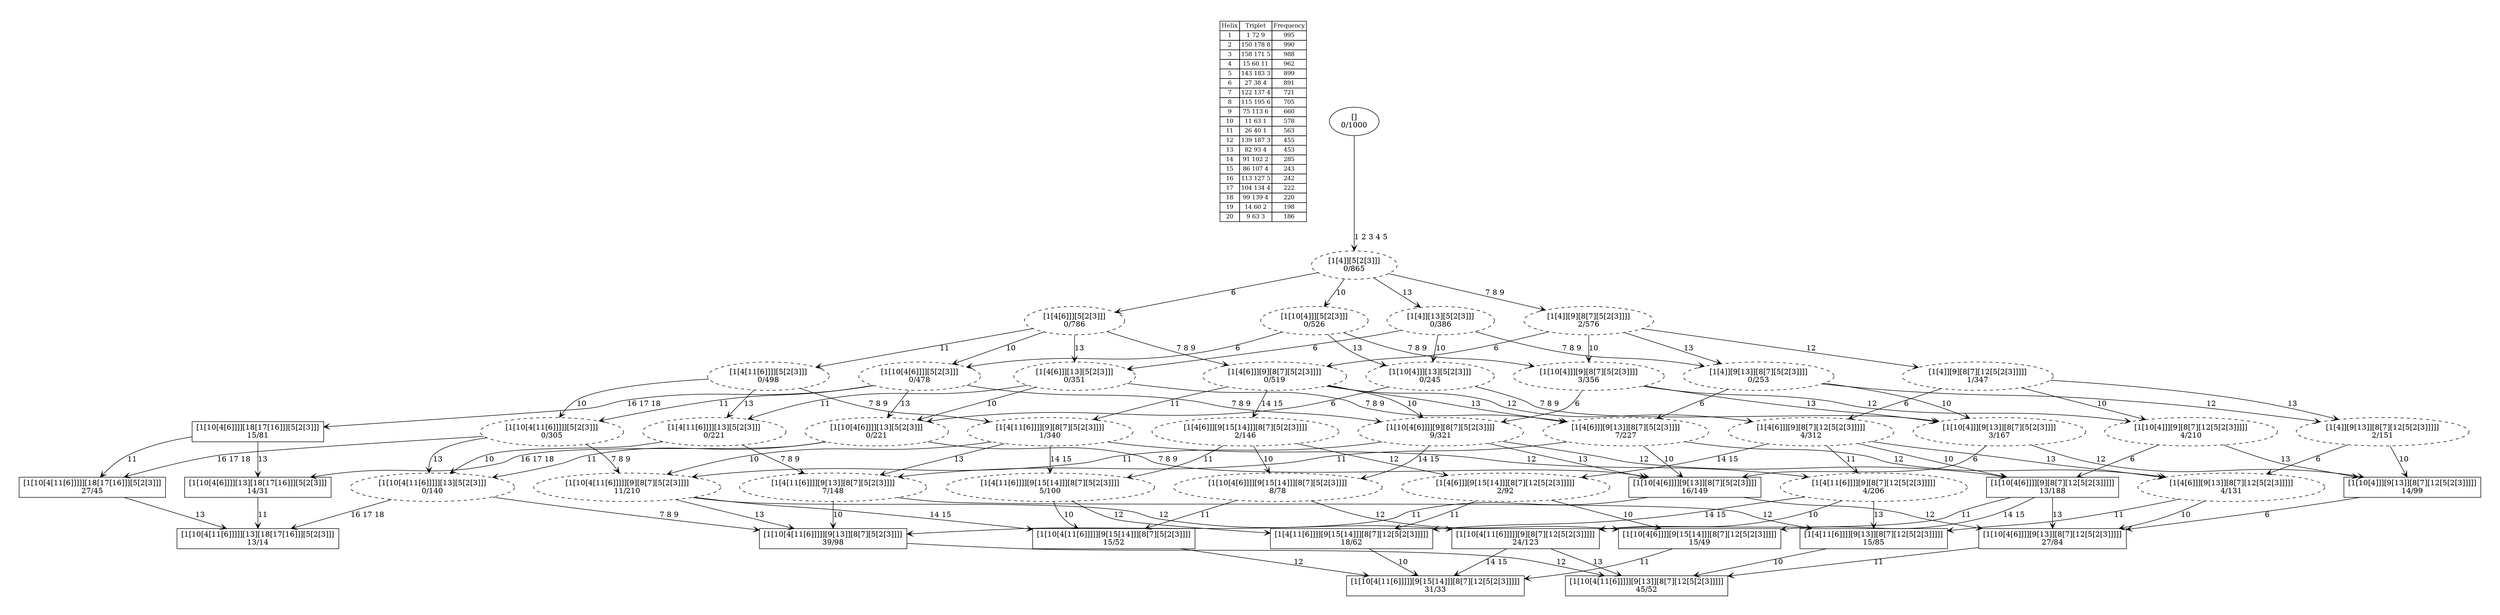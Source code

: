 digraph G {
	pad = 0.5;
	nodesep = 0.5;
"legend" [label = < <table border="0" cellborder="1" cellspacing="0"><tr><td>Helix</td><td>Triplet</td><td>Frequency</td></tr>
<tr><td>1</td><td>1 72 9</td><td>995</td></tr>
<tr><td>2</td><td>150 178 8</td><td>990</td></tr>
<tr><td>3</td><td>158 171 5</td><td>988</td></tr>
<tr><td>4</td><td>15 60 11</td><td>962</td></tr>
<tr><td>5</td><td>143 183 3</td><td>899</td></tr>
<tr><td>6</td><td>27 38 4</td><td>891</td></tr>
<tr><td>7</td><td>122 137 4</td><td>721</td></tr>
<tr><td>8</td><td>115 195 6</td><td>705</td></tr>
<tr><td>9</td><td>75 113 6</td><td>660</td></tr>
<tr><td>10</td><td>11 63 1</td><td>578</td></tr>
<tr><td>11</td><td>26 40 1</td><td>563</td></tr>
<tr><td>12</td><td>139 187 3</td><td>455</td></tr>
<tr><td>13</td><td>82 93 4</td><td>453</td></tr>
<tr><td>14</td><td>91 102 2</td><td>285</td></tr>
<tr><td>15</td><td>86 107 4</td><td>243</td></tr>
<tr><td>16</td><td>113 127 5</td><td>242</td></tr>
<tr><td>17</td><td>104 134 4</td><td>222</td></tr>
<tr><td>18</td><td>99 139 4</td><td>220</td></tr>
<tr><td>19</td><td>14 60 2</td><td>198</td></tr>
<tr><td>20</td><td>9 63 3</td><td>186</td></tr>
</table>>, shape = plaintext, fontsize=11];
"1 2 3 4 5 6 7 8 9 10 11 12 13 " [shape = box];
"1 2 3 4 5 6 7 8 9 10 11 13 " [shape = box];
"1 2 3 4 5 6 7 8 9 10 11 12 14 15 " [shape = box];
"1 2 3 4 5 6 7 8 9 10 12 13 " [shape = box];
"1 2 3 4 5 6 10 11 16 17 18 " [shape = box];
"1 2 3 4 5 6 7 8 9 10 11 12 " [shape = box];
"1 2 3 4 5 6 7 8 9 11 12 14 15 " [shape = box];
"1 2 3 4 5 6 7 8 9 10 13 " [shape = box];
"1 2 3 4 5 6 10 16 17 18 " [shape = box];
"1 2 3 4 5 6 7 8 9 11 12 13 " [shape = box];
"1 2 3 4 5 6 7 8 9 10 11 14 15 " [shape = box];
"1 2 3 4 5 6 7 8 9 10 12 14 15 " [shape = box];
"1 2 3 4 5 6 10 13 16 17 18 " [shape = box];
"1 2 3 4 5 7 8 9 10 12 13 " [shape = box];
"1 2 3 4 5 6 10 11 13 16 17 18 " [shape = box];
"1 2 3 4 5 6 7 8 9 10 12 " [shape = box];
"1 2 3 4 5 6 10 11 " [style = dashed];
"1 2 3 4 5 6 7 8 9 11 12 " [style = dashed];
"1 2 3 4 5 6 10 " [style = dashed];
"1 2 3 4 5 6 7 8 9 10 11 " [style = dashed];
"1 2 3 4 5 6 10 13 " [style = dashed];
"1 2 3 4 5 6 10 11 13 " [style = dashed];
"1 2 3 4 5 6 7 8 9 11 " [style = dashed];
"1 2 3 4 5 6 7 8 9 11 13 " [style = dashed];
"1 2 3 4 5 6 7 8 9 10 " [style = dashed];
"1 2 3 4 5 7 8 9 10 13 " [style = dashed];
"1 2 3 4 5 7 8 9 10 12 " [style = dashed];
"1 2 3 4 5 6 7 8 9 12 " [style = dashed];
"1 2 3 4 5 6 7 8 9 12 13 " [style = dashed];
"1 2 3 4 5 6 11 " [style = dashed];
"1 2 3 4 5 10 " [style = dashed];
"1 2 3 4 5 6 7 8 9 " [style = dashed];
"1 2 3 4 5 6 " [style = dashed];
"1 2 3 4 5 6 7 8 9 11 14 15 " [style = dashed];
"1 2 3 4 5 6 7 8 9 12 14 15 " [style = dashed];
"1 2 3 4 5 7 8 9 12 " [style = dashed];
"1 2 3 4 5 6 7 8 9 13 " [style = dashed];
"1 2 3 4 5 6 13 " [style = dashed];
"1 2 3 4 5 7 8 9 12 13 " [style = dashed];
"1 2 3 4 5 6 11 13 " [style = dashed];
"1 2 3 4 5 6 7 8 9 10 14 15 " [style = dashed];
"1 2 3 4 5 7 8 9 10 " [style = dashed];
"1 2 3 4 5 10 13 " [style = dashed];
"1 2 3 4 5 " [style = dashed];
"1 2 3 4 5 7 8 9 " [style = dashed];
"1 2 3 4 5 13 " [style = dashed];
"1 2 3 4 5 7 8 9 13 " [style = dashed];
"1 2 3 4 5 6 7 8 9 14 15 " [style = dashed];
"1 2 3 4 5 6 7 8 9 10 11 12 13 " [label = "[1[10[4[11[6]]]]][9[13]][8[7][12[5[2[3]]]]]\n45/52"];
"1 2 3 4 5 6 7 8 9 10 11 13 " [label = "[1[10[4[11[6]]]]][9[13]][8[7][5[2[3]]]]\n39/98"];
"1 2 3 4 5 6 7 8 9 10 11 12 14 15 " [label = "[1[10[4[11[6]]]]][9[15[14]]][8[7][12[5[2[3]]]]]\n31/33"];
"1 2 3 4 5 6 7 8 9 10 12 13 " [label = "[1[10[4[6]]]][9[13]][8[7][12[5[2[3]]]]]\n27/84"];
"1 2 3 4 5 6 10 11 16 17 18 " [label = "[1[10[4[11[6]]]]][18[17[16]]][5[2[3]]]\n27/45"];
"1 2 3 4 5 6 7 8 9 10 11 12 " [label = "[1[10[4[11[6]]]]][9][8[7][12[5[2[3]]]]]\n24/123"];
"1 2 3 4 5 6 7 8 9 11 12 14 15 " [label = "[1[4[11[6]]]][9[15[14]]][8[7][12[5[2[3]]]]]\n18/62"];
"1 2 3 4 5 6 7 8 9 10 13 " [label = "[1[10[4[6]]]][9[13]][8[7][5[2[3]]]]\n16/149"];
"1 2 3 4 5 6 10 16 17 18 " [label = "[1[10[4[6]]]][18[17[16]]][5[2[3]]]\n15/81"];
"1 2 3 4 5 6 7 8 9 11 12 13 " [label = "[1[4[11[6]]]][9[13]][8[7][12[5[2[3]]]]]\n15/85"];
"1 2 3 4 5 6 7 8 9 10 11 14 15 " [label = "[1[10[4[11[6]]]]][9[15[14]]][8[7][5[2[3]]]]\n15/52"];
"1 2 3 4 5 6 7 8 9 10 12 14 15 " [label = "[1[10[4[6]]]][9[15[14]]][8[7][12[5[2[3]]]]]\n15/49"];
"1 2 3 4 5 6 10 13 16 17 18 " [label = "[1[10[4[6]]]][13][18[17[16]]][5[2[3]]]\n14/31"];
"1 2 3 4 5 7 8 9 10 12 13 " [label = "[1[10[4]]][9[13]][8[7][12[5[2[3]]]]]\n14/99"];
"1 2 3 4 5 6 10 11 13 16 17 18 " [label = "[1[10[4[11[6]]]]][13][18[17[16]]][5[2[3]]]\n13/14"];
"1 2 3 4 5 6 7 8 9 10 12 " [label = "[1[10[4[6]]]][9][8[7][12[5[2[3]]]]]\n13/188"];
"1 2 3 4 5 6 10 11 " [label = "[1[10[4[11[6]]]]][5[2[3]]]\n0/305"];
"1 2 3 4 5 6 7 8 9 11 12 " [label = "[1[4[11[6]]]][9][8[7][12[5[2[3]]]]]\n4/206"];
"1 2 3 4 5 6 10 " [label = "[1[10[4[6]]]][5[2[3]]]\n0/478"];
"1 2 3 4 5 6 7 8 9 10 11 " [label = "[1[10[4[11[6]]]]][9][8[7][5[2[3]]]]\n11/210"];
"1 2 3 4 5 6 10 13 " [label = "[1[10[4[6]]]][13][5[2[3]]]\n0/221"];
"1 2 3 4 5 6 10 11 13 " [label = "[1[10[4[11[6]]]]][13][5[2[3]]]\n0/140"];
"1 2 3 4 5 6 7 8 9 11 " [label = "[1[4[11[6]]]][9][8[7][5[2[3]]]]\n1/340"];
"1 2 3 4 5 6 7 8 9 11 13 " [label = "[1[4[11[6]]]][9[13]][8[7][5[2[3]]]]\n7/148"];
"1 2 3 4 5 6 7 8 9 10 " [label = "[1[10[4[6]]]][9][8[7][5[2[3]]]]\n9/321"];
"1 2 3 4 5 7 8 9 10 13 " [label = "[1[10[4]]][9[13]][8[7][5[2[3]]]]\n3/167"];
"1 2 3 4 5 7 8 9 10 12 " [label = "[1[10[4]]][9][8[7][12[5[2[3]]]]]\n4/210"];
"1 2 3 4 5 6 7 8 9 12 " [label = "[1[4[6]]][9][8[7][12[5[2[3]]]]]\n4/312"];
"1 2 3 4 5 6 7 8 9 12 13 " [label = "[1[4[6]]][9[13]][8[7][12[5[2[3]]]]]\n4/131"];
"1 2 3 4 5 6 11 " [label = "[1[4[11[6]]]][5[2[3]]]\n0/498"];
"1 2 3 4 5 10 " [label = "[1[10[4]]][5[2[3]]]\n0/526"];
"1 2 3 4 5 6 7 8 9 " [label = "[1[4[6]]][9][8[7][5[2[3]]]]\n0/519"];
"1 2 3 4 5 6 " [label = "[1[4[6]]][5[2[3]]]\n0/786"];
"1 2 3 4 5 6 7 8 9 11 14 15 " [label = "[1[4[11[6]]]][9[15[14]]][8[7][5[2[3]]]]\n5/100"];
"1 2 3 4 5 6 7 8 9 12 14 15 " [label = "[1[4[6]]][9[15[14]]][8[7][12[5[2[3]]]]]\n2/92"];
"1 2 3 4 5 7 8 9 12 " [label = "[1[4]][9][8[7][12[5[2[3]]]]]\n1/347"];
"1 2 3 4 5 6 7 8 9 13 " [label = "[1[4[6]]][9[13]][8[7][5[2[3]]]]\n7/227"];
"1 2 3 4 5 6 13 " [label = "[1[4[6]]][13][5[2[3]]]\n0/351"];
"1 2 3 4 5 7 8 9 12 13 " [label = "[1[4]][9[13]][8[7][12[5[2[3]]]]]\n2/151"];
"1 2 3 4 5 6 11 13 " [label = "[1[4[11[6]]]][13][5[2[3]]]\n0/221"];
"1 2 3 4 5 6 7 8 9 10 14 15 " [label = "[1[10[4[6]]]][9[15[14]]][8[7][5[2[3]]]]\n8/78"];
"1 2 3 4 5 7 8 9 10 " [label = "[1[10[4]]][9][8[7][5[2[3]]]]\n3/356"];
"1 2 3 4 5 10 13 " [label = "[1[10[4]]][13][5[2[3]]]\n0/245"];
"1 2 3 4 5 " [label = "[1[4]][5[2[3]]]\n0/865"];
"1 2 3 4 5 7 8 9 " [label = "[1[4]][9][8[7][5[2[3]]]]\n2/576"];
"1 2 3 4 5 13 " [label = "[1[4]][13][5[2[3]]]\n0/386"];
"1 2 3 4 5 7 8 9 13 " [label = "[1[4]][9[13]][8[7][5[2[3]]]]\n0/253"];
"1 2 3 4 5 6 7 8 9 14 15 " [label = "[1[4[6]]][9[15[14]]][8[7][5[2[3]]]]\n2/146"];
"" [label = "[]\n0/1000"];
"1 2 3 4 5 6 7 8 9 10 11 13 " -> "1 2 3 4 5 6 7 8 9 10 11 12 13 " [label = "12 ", arrowhead = vee];
"1 2 3 4 5 6 7 8 9 10 12 13 " -> "1 2 3 4 5 6 7 8 9 10 11 12 13 " [label = "11 ", arrowhead = vee];
"1 2 3 4 5 6 10 11 16 17 18 " -> "1 2 3 4 5 6 10 11 13 16 17 18 " [label = "13 ", arrowhead = vee];
"1 2 3 4 5 6 7 8 9 10 11 12 " -> "1 2 3 4 5 6 7 8 9 10 11 12 13 " [label = "13 ", arrowhead = vee];
"1 2 3 4 5 6 7 8 9 10 11 12 " -> "1 2 3 4 5 6 7 8 9 10 11 12 14 15 " [label = "14 15 ", arrowhead = vee];
"1 2 3 4 5 6 7 8 9 11 12 14 15 " -> "1 2 3 4 5 6 7 8 9 10 11 12 14 15 " [label = "10 ", arrowhead = vee];
"1 2 3 4 5 6 7 8 9 10 13 " -> "1 2 3 4 5 6 7 8 9 10 11 13 " [label = "11 ", arrowhead = vee];
"1 2 3 4 5 6 7 8 9 10 13 " -> "1 2 3 4 5 6 7 8 9 10 12 13 " [label = "12 ", arrowhead = vee];
"1 2 3 4 5 6 10 16 17 18 " -> "1 2 3 4 5 6 10 11 16 17 18 " [label = "11 ", arrowhead = vee];
"1 2 3 4 5 6 10 16 17 18 " -> "1 2 3 4 5 6 10 13 16 17 18 " [label = "13 ", arrowhead = vee];
"1 2 3 4 5 6 7 8 9 11 12 13 " -> "1 2 3 4 5 6 7 8 9 10 11 12 13 " [label = "10 ", arrowhead = vee];
"1 2 3 4 5 6 7 8 9 10 11 14 15 " -> "1 2 3 4 5 6 7 8 9 10 11 12 14 15 " [label = "12 ", arrowhead = vee];
"1 2 3 4 5 6 7 8 9 10 12 14 15 " -> "1 2 3 4 5 6 7 8 9 10 11 12 14 15 " [label = "11 ", arrowhead = vee];
"1 2 3 4 5 6 10 13 16 17 18 " -> "1 2 3 4 5 6 10 11 13 16 17 18 " [label = "11 ", arrowhead = vee];
"1 2 3 4 5 7 8 9 10 12 13 " -> "1 2 3 4 5 6 7 8 9 10 12 13 " [label = "6 ", arrowhead = vee];
"1 2 3 4 5 6 7 8 9 10 12 " -> "1 2 3 4 5 6 7 8 9 10 12 13 " [label = "13 ", arrowhead = vee];
"1 2 3 4 5 6 7 8 9 10 12 " -> "1 2 3 4 5 6 7 8 9 10 11 12 " [label = "11 ", arrowhead = vee];
"1 2 3 4 5 6 7 8 9 10 12 " -> "1 2 3 4 5 6 7 8 9 10 12 14 15 " [label = "14 15 ", arrowhead = vee];
"1 2 3 4 5 6 10 11 " -> "1 2 3 4 5 6 10 11 16 17 18 " [label = "16 17 18 ", arrowhead = vee];
"1 2 3 4 5 6 10 11 " -> "1 2 3 4 5 6 7 8 9 10 11 " [label = "7 8 9 ", arrowhead = vee];
"1 2 3 4 5 6 10 11 " -> "1 2 3 4 5 6 10 11 13 " [label = "13 ", arrowhead = vee];
"1 2 3 4 5 6 7 8 9 11 12 " -> "1 2 3 4 5 6 7 8 9 11 12 14 15 " [label = "14 15 ", arrowhead = vee];
"1 2 3 4 5 6 7 8 9 11 12 " -> "1 2 3 4 5 6 7 8 9 10 11 12 " [label = "10 ", arrowhead = vee];
"1 2 3 4 5 6 7 8 9 11 12 " -> "1 2 3 4 5 6 7 8 9 11 12 13 " [label = "13 ", arrowhead = vee];
"1 2 3 4 5 6 10 " -> "1 2 3 4 5 6 10 16 17 18 " [label = "16 17 18 ", arrowhead = vee];
"1 2 3 4 5 6 10 " -> "1 2 3 4 5 6 10 11 " [label = "11 ", arrowhead = vee];
"1 2 3 4 5 6 10 " -> "1 2 3 4 5 6 10 13 " [label = "13 ", arrowhead = vee];
"1 2 3 4 5 6 10 " -> "1 2 3 4 5 6 7 8 9 10 " [label = "7 8 9 ", arrowhead = vee];
"1 2 3 4 5 6 7 8 9 10 11 " -> "1 2 3 4 5 6 7 8 9 10 11 14 15 " [label = "14 15 ", arrowhead = vee];
"1 2 3 4 5 6 7 8 9 10 11 " -> "1 2 3 4 5 6 7 8 9 10 11 13 " [label = "13 ", arrowhead = vee];
"1 2 3 4 5 6 7 8 9 10 11 " -> "1 2 3 4 5 6 7 8 9 10 11 12 " [label = "12 ", arrowhead = vee];
"1 2 3 4 5 6 10 13 " -> "1 2 3 4 5 6 10 13 16 17 18 " [label = "16 17 18 ", arrowhead = vee];
"1 2 3 4 5 6 10 13 " -> "1 2 3 4 5 6 10 11 13 " [label = "11 ", arrowhead = vee];
"1 2 3 4 5 6 10 13 " -> "1 2 3 4 5 6 7 8 9 10 13 " [label = "7 8 9 ", arrowhead = vee];
"1 2 3 4 5 6 10 11 13 " -> "1 2 3 4 5 6 10 11 13 16 17 18 " [label = "16 17 18 ", arrowhead = vee];
"1 2 3 4 5 6 10 11 13 " -> "1 2 3 4 5 6 7 8 9 10 11 13 " [label = "7 8 9 ", arrowhead = vee];
"1 2 3 4 5 6 7 8 9 11 " -> "1 2 3 4 5 6 7 8 9 11 12 " [label = "12 ", arrowhead = vee];
"1 2 3 4 5 6 7 8 9 11 " -> "1 2 3 4 5 6 7 8 9 10 11 " [label = "10 ", arrowhead = vee];
"1 2 3 4 5 6 7 8 9 11 " -> "1 2 3 4 5 6 7 8 9 11 13 " [label = "13 ", arrowhead = vee];
"1 2 3 4 5 6 7 8 9 11 " -> "1 2 3 4 5 6 7 8 9 11 14 15 " [label = "14 15 ", arrowhead = vee];
"1 2 3 4 5 6 7 8 9 11 13 " -> "1 2 3 4 5 6 7 8 9 10 11 13 " [label = "10 ", arrowhead = vee];
"1 2 3 4 5 6 7 8 9 11 13 " -> "1 2 3 4 5 6 7 8 9 11 12 13 " [label = "12 ", arrowhead = vee];
"1 2 3 4 5 6 7 8 9 10 " -> "1 2 3 4 5 6 7 8 9 10 11 " [label = "11 ", arrowhead = vee];
"1 2 3 4 5 6 7 8 9 10 " -> "1 2 3 4 5 6 7 8 9 10 14 15 " [label = "14 15 ", arrowhead = vee];
"1 2 3 4 5 6 7 8 9 10 " -> "1 2 3 4 5 6 7 8 9 10 13 " [label = "13 ", arrowhead = vee];
"1 2 3 4 5 6 7 8 9 10 " -> "1 2 3 4 5 6 7 8 9 10 12 " [label = "12 ", arrowhead = vee];
"1 2 3 4 5 7 8 9 10 13 " -> "1 2 3 4 5 7 8 9 10 12 13 " [label = "12 ", arrowhead = vee];
"1 2 3 4 5 7 8 9 10 13 " -> "1 2 3 4 5 6 7 8 9 10 13 " [label = "6 ", arrowhead = vee];
"1 2 3 4 5 7 8 9 10 12 " -> "1 2 3 4 5 7 8 9 10 12 13 " [label = "13 ", arrowhead = vee];
"1 2 3 4 5 7 8 9 10 12 " -> "1 2 3 4 5 6 7 8 9 10 12 " [label = "6 ", arrowhead = vee];
"1 2 3 4 5 6 7 8 9 12 " -> "1 2 3 4 5 6 7 8 9 11 12 " [label = "11 ", arrowhead = vee];
"1 2 3 4 5 6 7 8 9 12 " -> "1 2 3 4 5 6 7 8 9 12 13 " [label = "13 ", arrowhead = vee];
"1 2 3 4 5 6 7 8 9 12 " -> "1 2 3 4 5 6 7 8 9 12 14 15 " [label = "14 15 ", arrowhead = vee];
"1 2 3 4 5 6 7 8 9 12 " -> "1 2 3 4 5 6 7 8 9 10 12 " [label = "10 ", arrowhead = vee];
"1 2 3 4 5 6 7 8 9 12 13 " -> "1 2 3 4 5 6 7 8 9 10 12 13 " [label = "10 ", arrowhead = vee];
"1 2 3 4 5 6 7 8 9 12 13 " -> "1 2 3 4 5 6 7 8 9 11 12 13 " [label = "11 ", arrowhead = vee];
"1 2 3 4 5 6 11 " -> "1 2 3 4 5 6 10 11 " [label = "10 ", arrowhead = vee];
"1 2 3 4 5 6 11 " -> "1 2 3 4 5 6 7 8 9 11 " [label = "7 8 9 ", arrowhead = vee];
"1 2 3 4 5 6 11 " -> "1 2 3 4 5 6 11 13 " [label = "13 ", arrowhead = vee];
"1 2 3 4 5 10 " -> "1 2 3 4 5 6 10 " [label = "6 ", arrowhead = vee];
"1 2 3 4 5 10 " -> "1 2 3 4 5 7 8 9 10 " [label = "7 8 9 ", arrowhead = vee];
"1 2 3 4 5 10 " -> "1 2 3 4 5 10 13 " [label = "13 ", arrowhead = vee];
"1 2 3 4 5 6 7 8 9 " -> "1 2 3 4 5 6 7 8 9 11 " [label = "11 ", arrowhead = vee];
"1 2 3 4 5 6 7 8 9 " -> "1 2 3 4 5 6 7 8 9 10 " [label = "10 ", arrowhead = vee];
"1 2 3 4 5 6 7 8 9 " -> "1 2 3 4 5 6 7 8 9 12 " [label = "12 ", arrowhead = vee];
"1 2 3 4 5 6 7 8 9 " -> "1 2 3 4 5 6 7 8 9 13 " [label = "13 ", arrowhead = vee];
"1 2 3 4 5 6 7 8 9 " -> "1 2 3 4 5 6 7 8 9 14 15 " [label = "14 15 ", arrowhead = vee];
"1 2 3 4 5 6 " -> "1 2 3 4 5 6 10 " [label = "10 ", arrowhead = vee];
"1 2 3 4 5 6 " -> "1 2 3 4 5 6 11 " [label = "11 ", arrowhead = vee];
"1 2 3 4 5 6 " -> "1 2 3 4 5 6 7 8 9 " [label = "7 8 9 ", arrowhead = vee];
"1 2 3 4 5 6 " -> "1 2 3 4 5 6 13 " [label = "13 ", arrowhead = vee];
"1 2 3 4 5 6 7 8 9 11 14 15 " -> "1 2 3 4 5 6 7 8 9 11 12 14 15 " [label = "12 ", arrowhead = vee];
"1 2 3 4 5 6 7 8 9 11 14 15 " -> "1 2 3 4 5 6 7 8 9 10 11 14 15 " [label = "10 ", arrowhead = vee];
"1 2 3 4 5 6 7 8 9 12 14 15 " -> "1 2 3 4 5 6 7 8 9 11 12 14 15 " [label = "11 ", arrowhead = vee];
"1 2 3 4 5 6 7 8 9 12 14 15 " -> "1 2 3 4 5 6 7 8 9 10 12 14 15 " [label = "10 ", arrowhead = vee];
"1 2 3 4 5 7 8 9 12 " -> "1 2 3 4 5 7 8 9 10 12 " [label = "10 ", arrowhead = vee];
"1 2 3 4 5 7 8 9 12 " -> "1 2 3 4 5 6 7 8 9 12 " [label = "6 ", arrowhead = vee];
"1 2 3 4 5 7 8 9 12 " -> "1 2 3 4 5 7 8 9 12 13 " [label = "13 ", arrowhead = vee];
"1 2 3 4 5 6 7 8 9 13 " -> "1 2 3 4 5 6 7 8 9 10 13 " [label = "10 ", arrowhead = vee];
"1 2 3 4 5 6 7 8 9 13 " -> "1 2 3 4 5 6 7 8 9 11 13 " [label = "11 ", arrowhead = vee];
"1 2 3 4 5 6 7 8 9 13 " -> "1 2 3 4 5 6 7 8 9 12 13 " [label = "12 ", arrowhead = vee];
"1 2 3 4 5 6 13 " -> "1 2 3 4 5 6 10 13 " [label = "10 ", arrowhead = vee];
"1 2 3 4 5 6 13 " -> "1 2 3 4 5 6 7 8 9 13 " [label = "7 8 9 ", arrowhead = vee];
"1 2 3 4 5 6 13 " -> "1 2 3 4 5 6 11 13 " [label = "11 ", arrowhead = vee];
"1 2 3 4 5 7 8 9 12 13 " -> "1 2 3 4 5 7 8 9 10 12 13 " [label = "10 ", arrowhead = vee];
"1 2 3 4 5 7 8 9 12 13 " -> "1 2 3 4 5 6 7 8 9 12 13 " [label = "6 ", arrowhead = vee];
"1 2 3 4 5 6 11 13 " -> "1 2 3 4 5 6 10 11 13 " [label = "10 ", arrowhead = vee];
"1 2 3 4 5 6 11 13 " -> "1 2 3 4 5 6 7 8 9 11 13 " [label = "7 8 9 ", arrowhead = vee];
"1 2 3 4 5 6 7 8 9 10 14 15 " -> "1 2 3 4 5 6 7 8 9 10 11 14 15 " [label = "11 ", arrowhead = vee];
"1 2 3 4 5 6 7 8 9 10 14 15 " -> "1 2 3 4 5 6 7 8 9 10 12 14 15 " [label = "12 ", arrowhead = vee];
"1 2 3 4 5 7 8 9 10 " -> "1 2 3 4 5 6 7 8 9 10 " [label = "6 ", arrowhead = vee];
"1 2 3 4 5 7 8 9 10 " -> "1 2 3 4 5 7 8 9 10 13 " [label = "13 ", arrowhead = vee];
"1 2 3 4 5 7 8 9 10 " -> "1 2 3 4 5 7 8 9 10 12 " [label = "12 ", arrowhead = vee];
"1 2 3 4 5 10 13 " -> "1 2 3 4 5 6 10 13 " [label = "6 ", arrowhead = vee];
"1 2 3 4 5 10 13 " -> "1 2 3 4 5 7 8 9 10 13 " [label = "7 8 9 ", arrowhead = vee];
"1 2 3 4 5 " -> "1 2 3 4 5 7 8 9 " [label = "7 8 9 ", arrowhead = vee];
"1 2 3 4 5 " -> "1 2 3 4 5 13 " [label = "13 ", arrowhead = vee];
"1 2 3 4 5 " -> "1 2 3 4 5 10 " [label = "10 ", arrowhead = vee];
"1 2 3 4 5 " -> "1 2 3 4 5 6 " [label = "6 ", arrowhead = vee];
"1 2 3 4 5 7 8 9 " -> "1 2 3 4 5 7 8 9 13 " [label = "13 ", arrowhead = vee];
"1 2 3 4 5 7 8 9 " -> "1 2 3 4 5 6 7 8 9 " [label = "6 ", arrowhead = vee];
"1 2 3 4 5 7 8 9 " -> "1 2 3 4 5 7 8 9 12 " [label = "12 ", arrowhead = vee];
"1 2 3 4 5 7 8 9 " -> "1 2 3 4 5 7 8 9 10 " [label = "10 ", arrowhead = vee];
"1 2 3 4 5 13 " -> "1 2 3 4 5 7 8 9 13 " [label = "7 8 9 ", arrowhead = vee];
"1 2 3 4 5 13 " -> "1 2 3 4 5 6 13 " [label = "6 ", arrowhead = vee];
"1 2 3 4 5 13 " -> "1 2 3 4 5 10 13 " [label = "10 ", arrowhead = vee];
"1 2 3 4 5 7 8 9 13 " -> "1 2 3 4 5 7 8 9 10 13 " [label = "10 ", arrowhead = vee];
"1 2 3 4 5 7 8 9 13 " -> "1 2 3 4 5 6 7 8 9 13 " [label = "6 ", arrowhead = vee];
"1 2 3 4 5 7 8 9 13 " -> "1 2 3 4 5 7 8 9 12 13 " [label = "12 ", arrowhead = vee];
"1 2 3 4 5 6 7 8 9 14 15 " -> "1 2 3 4 5 6 7 8 9 11 14 15 " [label = "11 ", arrowhead = vee];
"1 2 3 4 5 6 7 8 9 14 15 " -> "1 2 3 4 5 6 7 8 9 12 14 15 " [label = "12 ", arrowhead = vee];
"1 2 3 4 5 6 7 8 9 14 15 " -> "1 2 3 4 5 6 7 8 9 10 14 15 " [label = "10 ", arrowhead = vee];
"" -> "1 2 3 4 5 " [label = "1 2 3 4 5 ", arrowhead = vee];
}